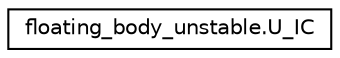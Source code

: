 digraph "Graphical Class Hierarchy"
{
 // LATEX_PDF_SIZE
  edge [fontname="Helvetica",fontsize="10",labelfontname="Helvetica",labelfontsize="10"];
  node [fontname="Helvetica",fontsize="10",shape=record];
  rankdir="LR";
  Node0 [label="floating_body_unstable.U_IC",height=0.2,width=0.4,color="black", fillcolor="white", style="filled",URL="$classfloating__body__unstable_1_1U__IC.html",tooltip=" "];
}
